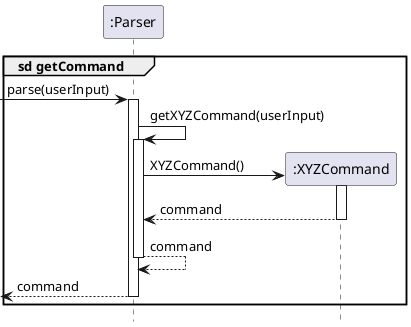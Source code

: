 @startuml

hide footbox

group sd getCommand
participant ":Parser" as Parser
participant ":XYZCommand" as Command


[-> Parser : parse(userInput)
activate Parser

Parser -> Parser : getXYZCommand(userInput)
activate Parser

create Command
Parser -> Command : XYZCommand()
activate Command

Command --> Parser : command
deactivate Command

Parser --> Parser : command
deactivate Parser

[<-- Parser : command
deactivate Parser
end


@enduml
